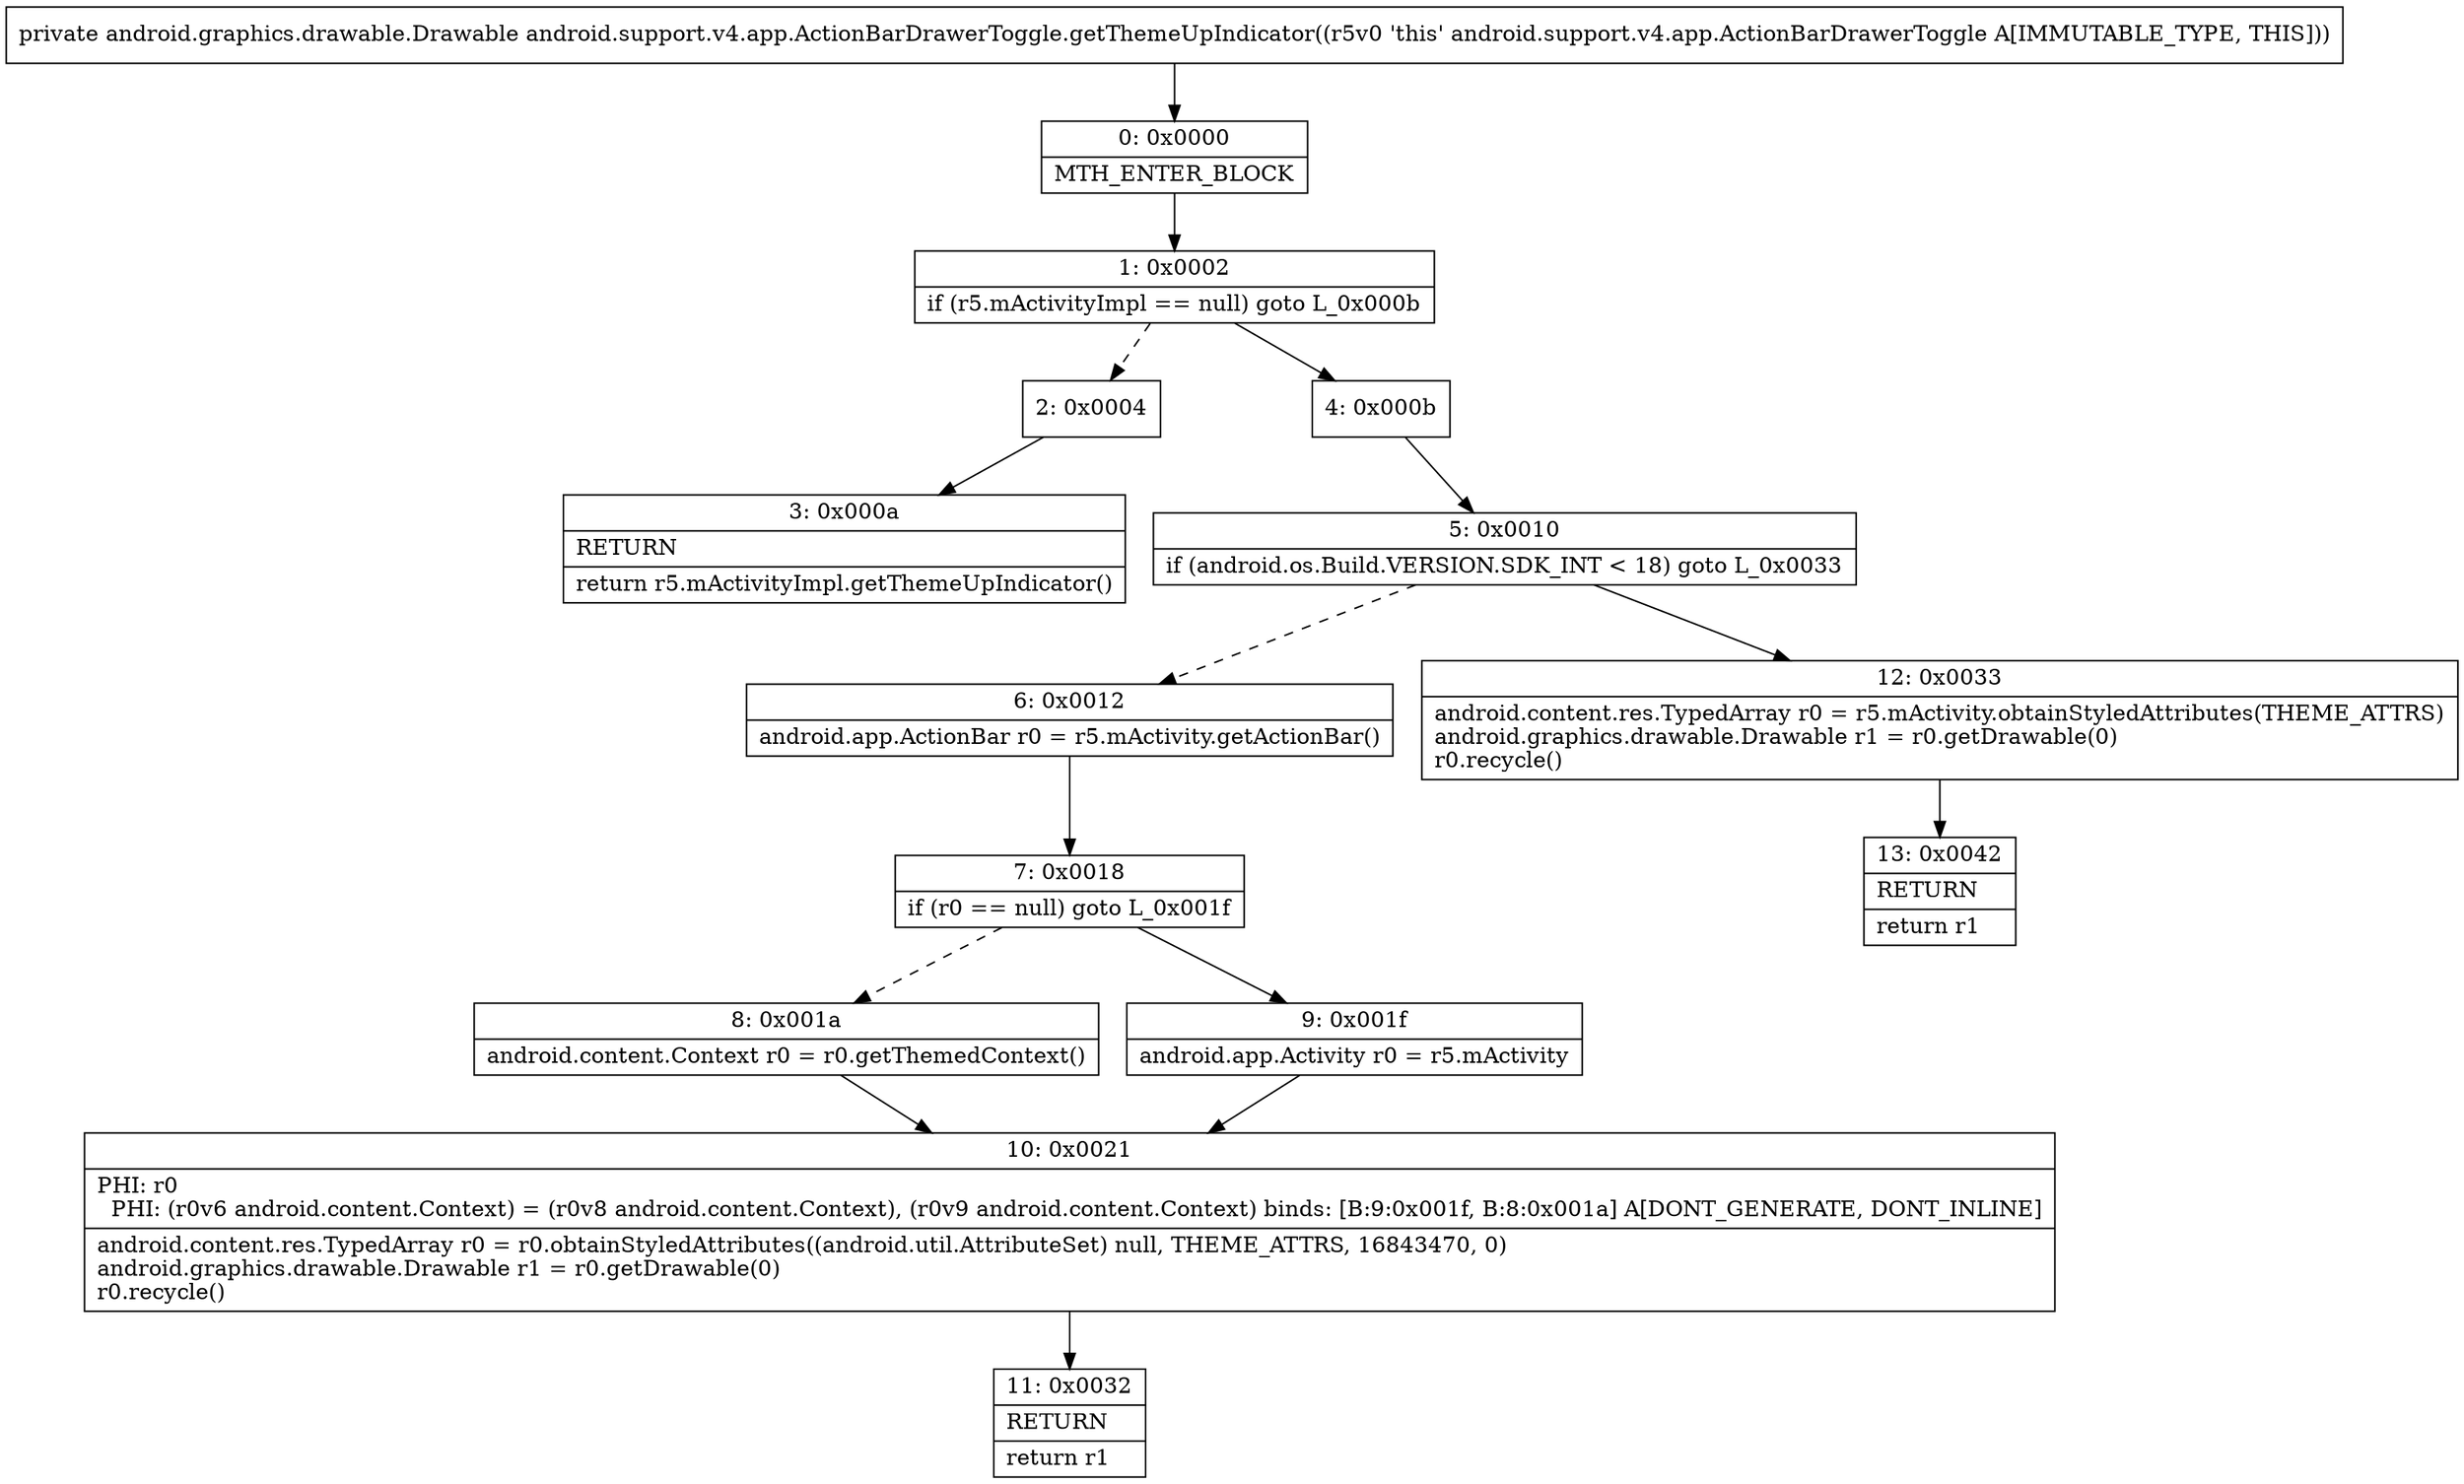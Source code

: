 digraph "CFG forandroid.support.v4.app.ActionBarDrawerToggle.getThemeUpIndicator()Landroid\/graphics\/drawable\/Drawable;" {
Node_0 [shape=record,label="{0\:\ 0x0000|MTH_ENTER_BLOCK\l}"];
Node_1 [shape=record,label="{1\:\ 0x0002|if (r5.mActivityImpl == null) goto L_0x000b\l}"];
Node_2 [shape=record,label="{2\:\ 0x0004}"];
Node_3 [shape=record,label="{3\:\ 0x000a|RETURN\l|return r5.mActivityImpl.getThemeUpIndicator()\l}"];
Node_4 [shape=record,label="{4\:\ 0x000b}"];
Node_5 [shape=record,label="{5\:\ 0x0010|if (android.os.Build.VERSION.SDK_INT \< 18) goto L_0x0033\l}"];
Node_6 [shape=record,label="{6\:\ 0x0012|android.app.ActionBar r0 = r5.mActivity.getActionBar()\l}"];
Node_7 [shape=record,label="{7\:\ 0x0018|if (r0 == null) goto L_0x001f\l}"];
Node_8 [shape=record,label="{8\:\ 0x001a|android.content.Context r0 = r0.getThemedContext()\l}"];
Node_9 [shape=record,label="{9\:\ 0x001f|android.app.Activity r0 = r5.mActivity\l}"];
Node_10 [shape=record,label="{10\:\ 0x0021|PHI: r0 \l  PHI: (r0v6 android.content.Context) = (r0v8 android.content.Context), (r0v9 android.content.Context) binds: [B:9:0x001f, B:8:0x001a] A[DONT_GENERATE, DONT_INLINE]\l|android.content.res.TypedArray r0 = r0.obtainStyledAttributes((android.util.AttributeSet) null, THEME_ATTRS, 16843470, 0)\landroid.graphics.drawable.Drawable r1 = r0.getDrawable(0)\lr0.recycle()\l}"];
Node_11 [shape=record,label="{11\:\ 0x0032|RETURN\l|return r1\l}"];
Node_12 [shape=record,label="{12\:\ 0x0033|android.content.res.TypedArray r0 = r5.mActivity.obtainStyledAttributes(THEME_ATTRS)\landroid.graphics.drawable.Drawable r1 = r0.getDrawable(0)\lr0.recycle()\l}"];
Node_13 [shape=record,label="{13\:\ 0x0042|RETURN\l|return r1\l}"];
MethodNode[shape=record,label="{private android.graphics.drawable.Drawable android.support.v4.app.ActionBarDrawerToggle.getThemeUpIndicator((r5v0 'this' android.support.v4.app.ActionBarDrawerToggle A[IMMUTABLE_TYPE, THIS])) }"];
MethodNode -> Node_0;
Node_0 -> Node_1;
Node_1 -> Node_2[style=dashed];
Node_1 -> Node_4;
Node_2 -> Node_3;
Node_4 -> Node_5;
Node_5 -> Node_6[style=dashed];
Node_5 -> Node_12;
Node_6 -> Node_7;
Node_7 -> Node_8[style=dashed];
Node_7 -> Node_9;
Node_8 -> Node_10;
Node_9 -> Node_10;
Node_10 -> Node_11;
Node_12 -> Node_13;
}

